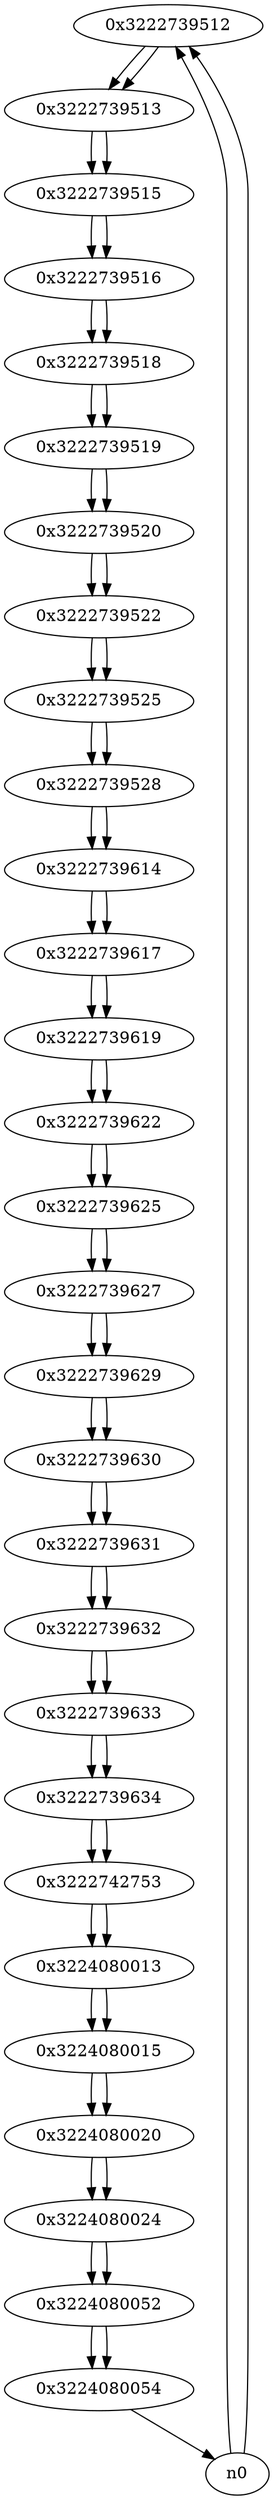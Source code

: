 digraph G{
/* nodes */
  n1 [label="0x3222739512"]
  n2 [label="0x3222739513"]
  n3 [label="0x3222739515"]
  n4 [label="0x3222739516"]
  n5 [label="0x3222739518"]
  n6 [label="0x3222739519"]
  n7 [label="0x3222739520"]
  n8 [label="0x3222739522"]
  n9 [label="0x3222739525"]
  n10 [label="0x3222739528"]
  n11 [label="0x3222739614"]
  n12 [label="0x3222739617"]
  n13 [label="0x3222739619"]
  n14 [label="0x3222739622"]
  n15 [label="0x3222739625"]
  n16 [label="0x3222739627"]
  n17 [label="0x3222739629"]
  n18 [label="0x3222739630"]
  n19 [label="0x3222739631"]
  n20 [label="0x3222739632"]
  n21 [label="0x3222739633"]
  n22 [label="0x3222739634"]
  n23 [label="0x3222742753"]
  n24 [label="0x3224080013"]
  n25 [label="0x3224080015"]
  n26 [label="0x3224080020"]
  n27 [label="0x3224080024"]
  n28 [label="0x3224080052"]
  n29 [label="0x3224080054"]
/* edges */
n1 -> n2;
n0 -> n1;
n0 -> n1;
n2 -> n3;
n1 -> n2;
n3 -> n4;
n2 -> n3;
n4 -> n5;
n3 -> n4;
n5 -> n6;
n4 -> n5;
n6 -> n7;
n5 -> n6;
n7 -> n8;
n6 -> n7;
n8 -> n9;
n7 -> n8;
n9 -> n10;
n8 -> n9;
n10 -> n11;
n9 -> n10;
n11 -> n12;
n10 -> n11;
n12 -> n13;
n11 -> n12;
n13 -> n14;
n12 -> n13;
n14 -> n15;
n13 -> n14;
n15 -> n16;
n14 -> n15;
n16 -> n17;
n15 -> n16;
n17 -> n18;
n16 -> n17;
n18 -> n19;
n17 -> n18;
n19 -> n20;
n18 -> n19;
n20 -> n21;
n19 -> n20;
n21 -> n22;
n20 -> n21;
n22 -> n23;
n21 -> n22;
n23 -> n24;
n22 -> n23;
n24 -> n25;
n23 -> n24;
n25 -> n26;
n24 -> n25;
n26 -> n27;
n25 -> n26;
n27 -> n28;
n26 -> n27;
n28 -> n29;
n27 -> n28;
n29 -> n0;
n28 -> n29;
}
